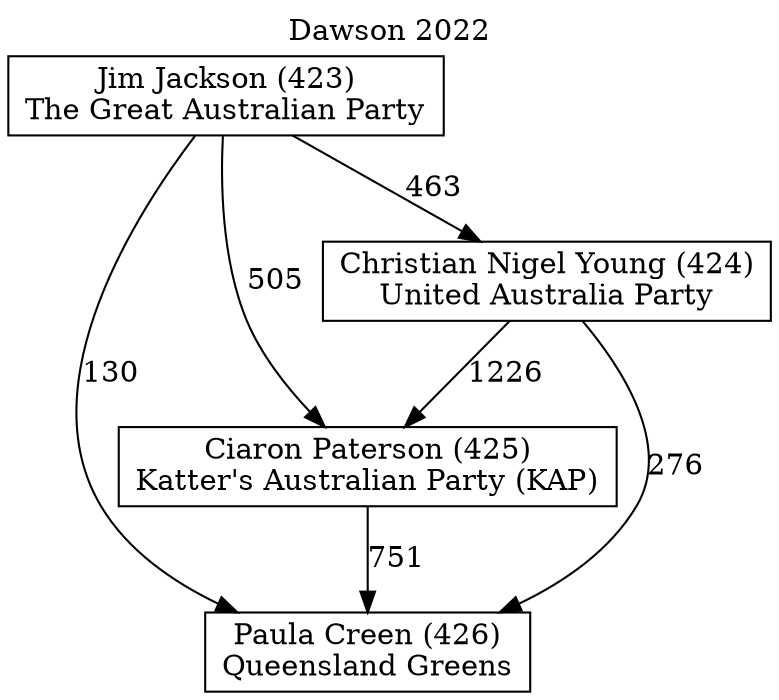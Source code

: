 // House preference flow
digraph "Paula Creen (426)_Dawson_2022" {
	graph [label="Dawson 2022" labelloc=t mclimit=10]
	node [shape=box]
	"Paula Creen (426)" [label="Paula Creen (426)
Queensland Greens"]
	"Ciaron Paterson (425)" [label="Ciaron Paterson (425)
Katter's Australian Party (KAP)"]
	"Christian Nigel Young (424)" [label="Christian Nigel Young (424)
United Australia Party"]
	"Jim Jackson (423)" [label="Jim Jackson (423)
The Great Australian Party"]
	"Paula Creen (426)" [label="Paula Creen (426)
Queensland Greens"]
	"Christian Nigel Young (424)" [label="Christian Nigel Young (424)
United Australia Party"]
	"Jim Jackson (423)" [label="Jim Jackson (423)
The Great Australian Party"]
	"Paula Creen (426)" [label="Paula Creen (426)
Queensland Greens"]
	"Jim Jackson (423)" [label="Jim Jackson (423)
The Great Australian Party"]
	"Jim Jackson (423)" [label="Jim Jackson (423)
The Great Australian Party"]
	"Christian Nigel Young (424)" [label="Christian Nigel Young (424)
United Australia Party"]
	"Jim Jackson (423)" [label="Jim Jackson (423)
The Great Australian Party"]
	"Jim Jackson (423)" [label="Jim Jackson (423)
The Great Australian Party"]
	"Ciaron Paterson (425)" [label="Ciaron Paterson (425)
Katter's Australian Party (KAP)"]
	"Christian Nigel Young (424)" [label="Christian Nigel Young (424)
United Australia Party"]
	"Jim Jackson (423)" [label="Jim Jackson (423)
The Great Australian Party"]
	"Ciaron Paterson (425)" [label="Ciaron Paterson (425)
Katter's Australian Party (KAP)"]
	"Jim Jackson (423)" [label="Jim Jackson (423)
The Great Australian Party"]
	"Jim Jackson (423)" [label="Jim Jackson (423)
The Great Australian Party"]
	"Christian Nigel Young (424)" [label="Christian Nigel Young (424)
United Australia Party"]
	"Jim Jackson (423)" [label="Jim Jackson (423)
The Great Australian Party"]
	"Jim Jackson (423)" [label="Jim Jackson (423)
The Great Australian Party"]
	"Ciaron Paterson (425)" -> "Paula Creen (426)" [label=751]
	"Christian Nigel Young (424)" -> "Ciaron Paterson (425)" [label=1226]
	"Jim Jackson (423)" -> "Christian Nigel Young (424)" [label=463]
	"Christian Nigel Young (424)" -> "Paula Creen (426)" [label=276]
	"Jim Jackson (423)" -> "Paula Creen (426)" [label=130]
	"Jim Jackson (423)" -> "Ciaron Paterson (425)" [label=505]
}
